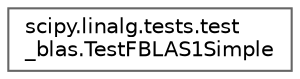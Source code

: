 digraph "Graphical Class Hierarchy"
{
 // LATEX_PDF_SIZE
  bgcolor="transparent";
  edge [fontname=Helvetica,fontsize=10,labelfontname=Helvetica,labelfontsize=10];
  node [fontname=Helvetica,fontsize=10,shape=box,height=0.2,width=0.4];
  rankdir="LR";
  Node0 [id="Node000000",label="scipy.linalg.tests.test\l_blas.TestFBLAS1Simple",height=0.2,width=0.4,color="grey40", fillcolor="white", style="filled",URL="$da/d8d/classscipy_1_1linalg_1_1tests_1_1test__blas_1_1TestFBLAS1Simple.html",tooltip=" "];
}
